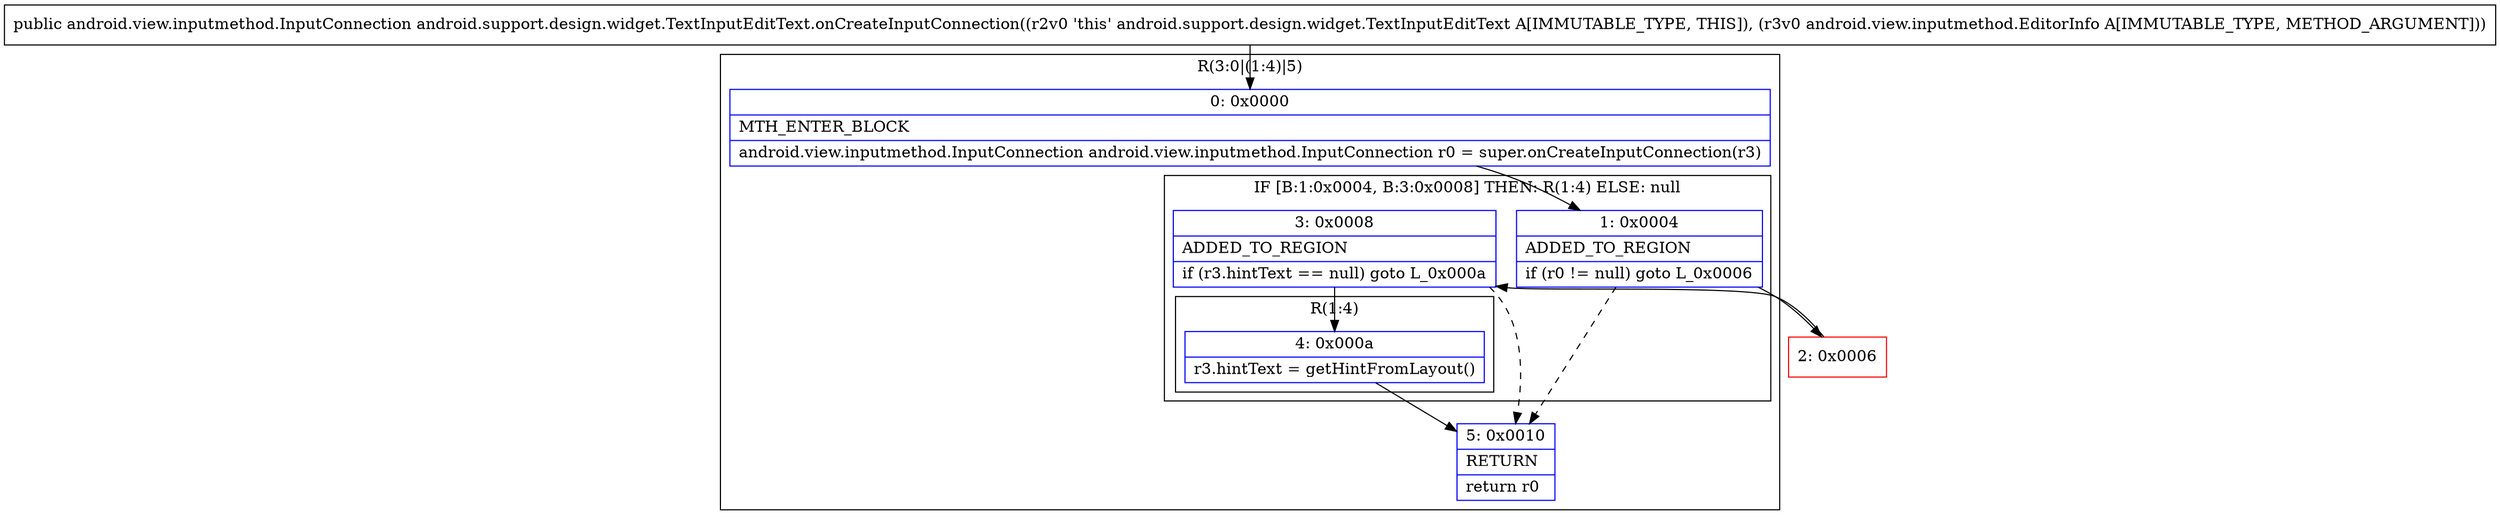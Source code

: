 digraph "CFG forandroid.support.design.widget.TextInputEditText.onCreateInputConnection(Landroid\/view\/inputmethod\/EditorInfo;)Landroid\/view\/inputmethod\/InputConnection;" {
subgraph cluster_Region_931235917 {
label = "R(3:0|(1:4)|5)";
node [shape=record,color=blue];
Node_0 [shape=record,label="{0\:\ 0x0000|MTH_ENTER_BLOCK\l|android.view.inputmethod.InputConnection android.view.inputmethod.InputConnection r0 = super.onCreateInputConnection(r3)\l}"];
subgraph cluster_IfRegion_913985627 {
label = "IF [B:1:0x0004, B:3:0x0008] THEN: R(1:4) ELSE: null";
node [shape=record,color=blue];
Node_1 [shape=record,label="{1\:\ 0x0004|ADDED_TO_REGION\l|if (r0 != null) goto L_0x0006\l}"];
Node_3 [shape=record,label="{3\:\ 0x0008|ADDED_TO_REGION\l|if (r3.hintText == null) goto L_0x000a\l}"];
subgraph cluster_Region_2067616183 {
label = "R(1:4)";
node [shape=record,color=blue];
Node_4 [shape=record,label="{4\:\ 0x000a|r3.hintText = getHintFromLayout()\l}"];
}
}
Node_5 [shape=record,label="{5\:\ 0x0010|RETURN\l|return r0\l}"];
}
Node_2 [shape=record,color=red,label="{2\:\ 0x0006}"];
MethodNode[shape=record,label="{public android.view.inputmethod.InputConnection android.support.design.widget.TextInputEditText.onCreateInputConnection((r2v0 'this' android.support.design.widget.TextInputEditText A[IMMUTABLE_TYPE, THIS]), (r3v0 android.view.inputmethod.EditorInfo A[IMMUTABLE_TYPE, METHOD_ARGUMENT])) }"];
MethodNode -> Node_0;
Node_0 -> Node_1;
Node_1 -> Node_2;
Node_1 -> Node_5[style=dashed];
Node_3 -> Node_4;
Node_3 -> Node_5[style=dashed];
Node_4 -> Node_5;
Node_2 -> Node_3;
}

